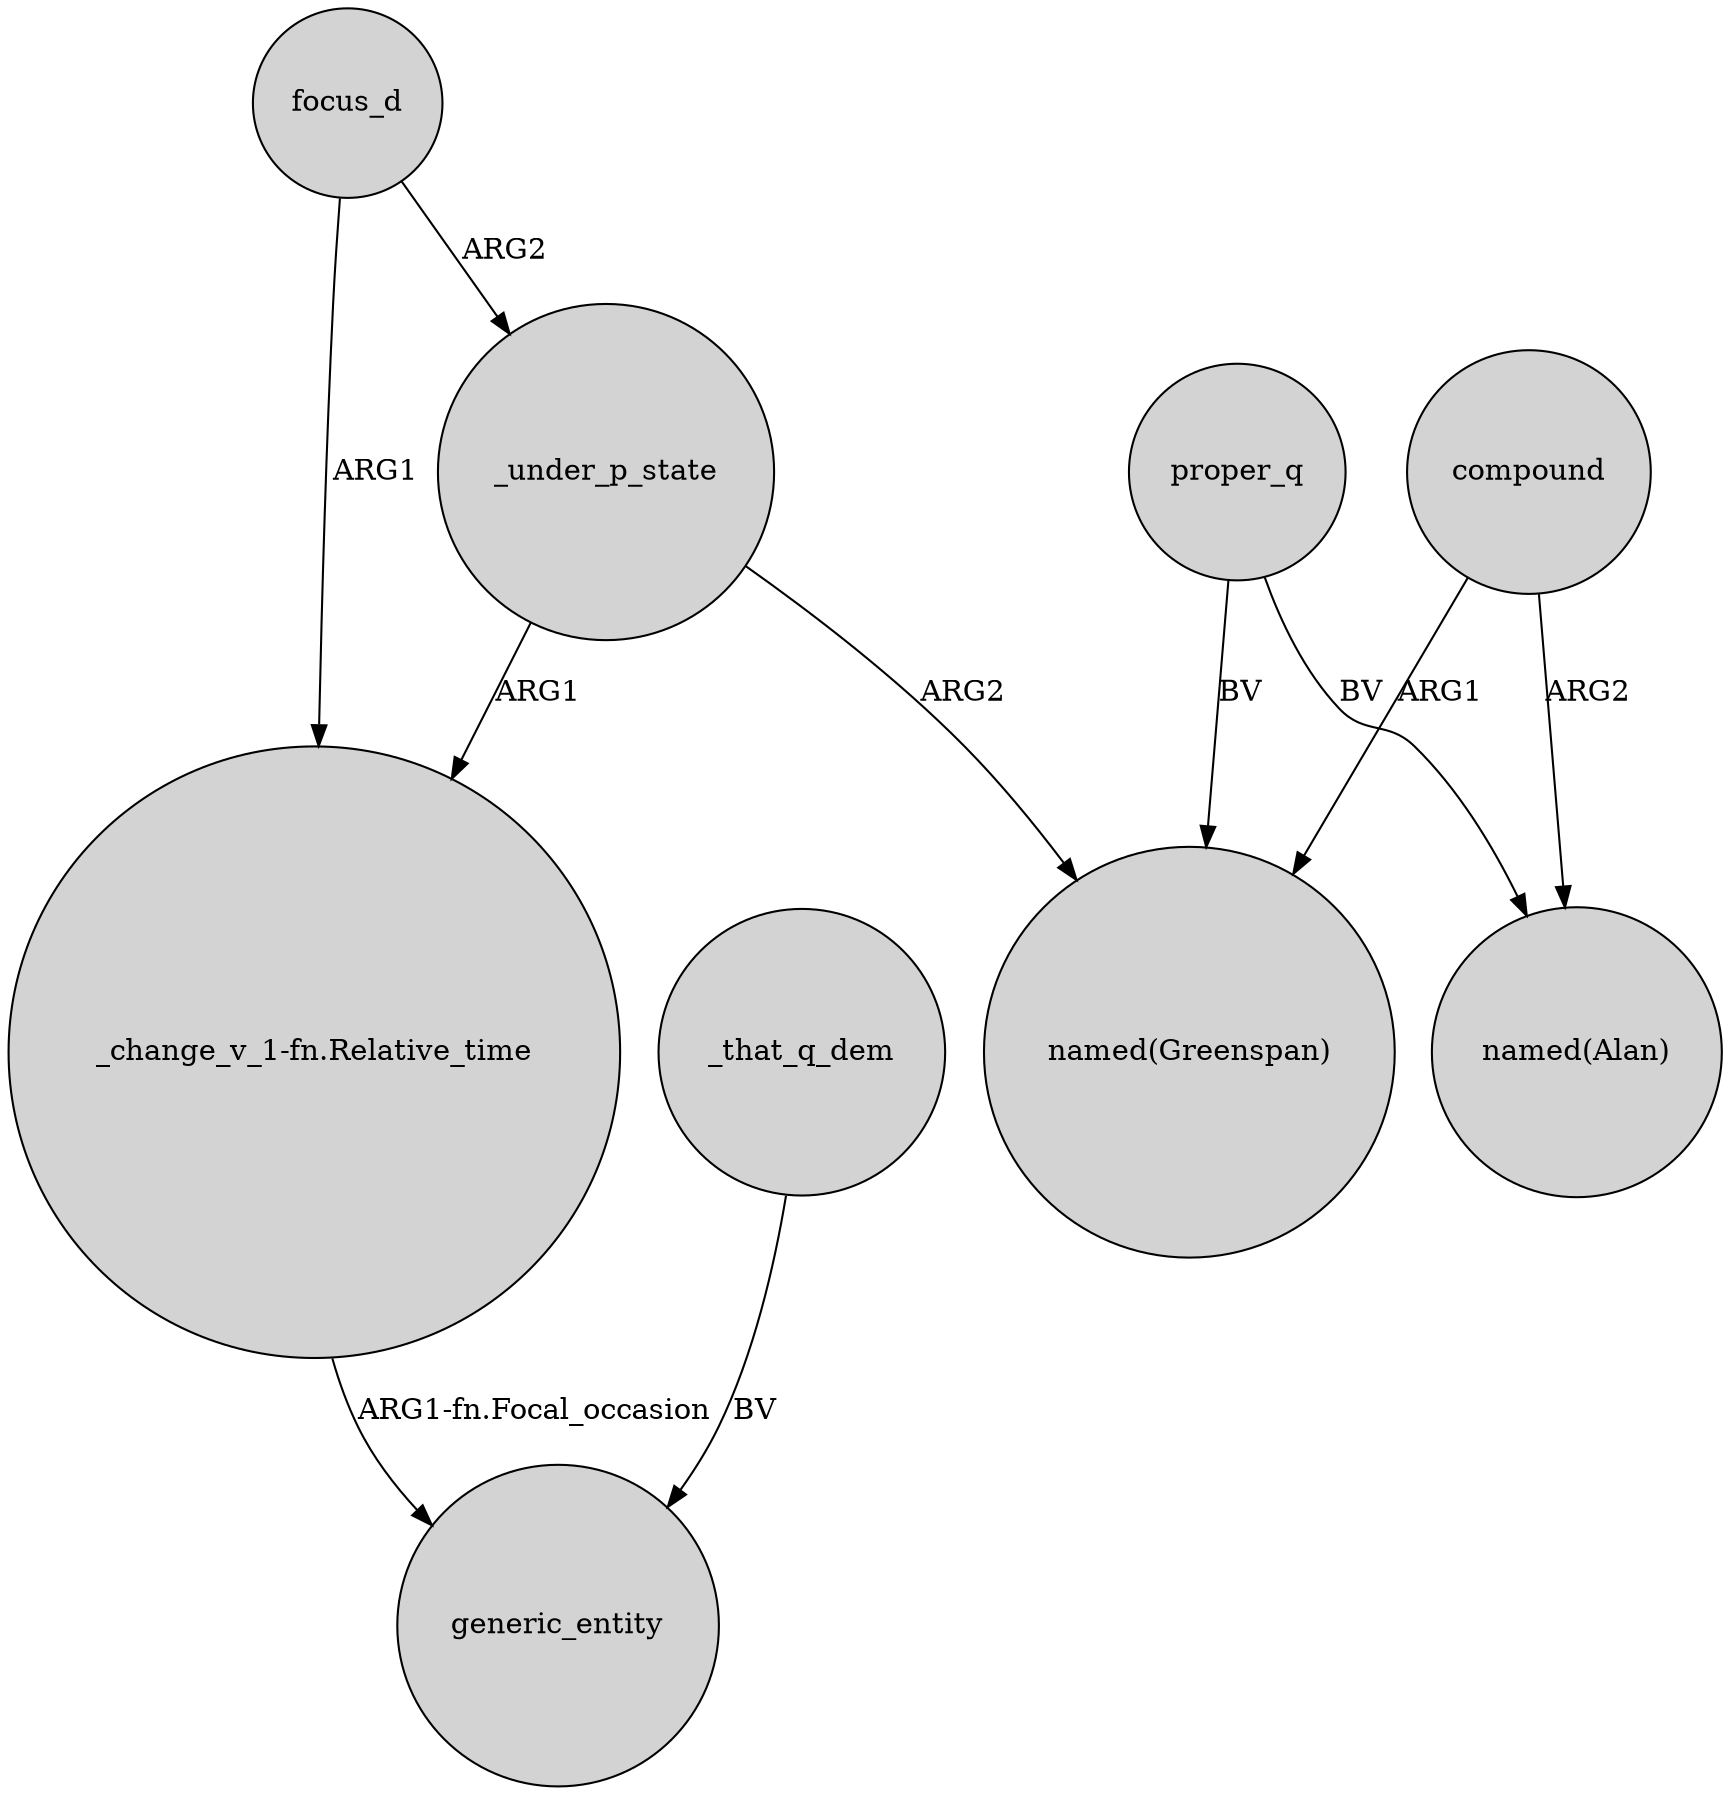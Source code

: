 digraph {
	node [shape=circle style=filled]
	focus_d -> "_change_v_1-fn.Relative_time" [label=ARG1]
	proper_q -> "named(Alan)" [label=BV]
	compound -> "named(Alan)" [label=ARG2]
	_under_p_state -> "named(Greenspan)" [label=ARG2]
	_that_q_dem -> generic_entity [label=BV]
	proper_q -> "named(Greenspan)" [label=BV]
	"_change_v_1-fn.Relative_time" -> generic_entity [label="ARG1-fn.Focal_occasion"]
	compound -> "named(Greenspan)" [label=ARG1]
	_under_p_state -> "_change_v_1-fn.Relative_time" [label=ARG1]
	focus_d -> _under_p_state [label=ARG2]
}
